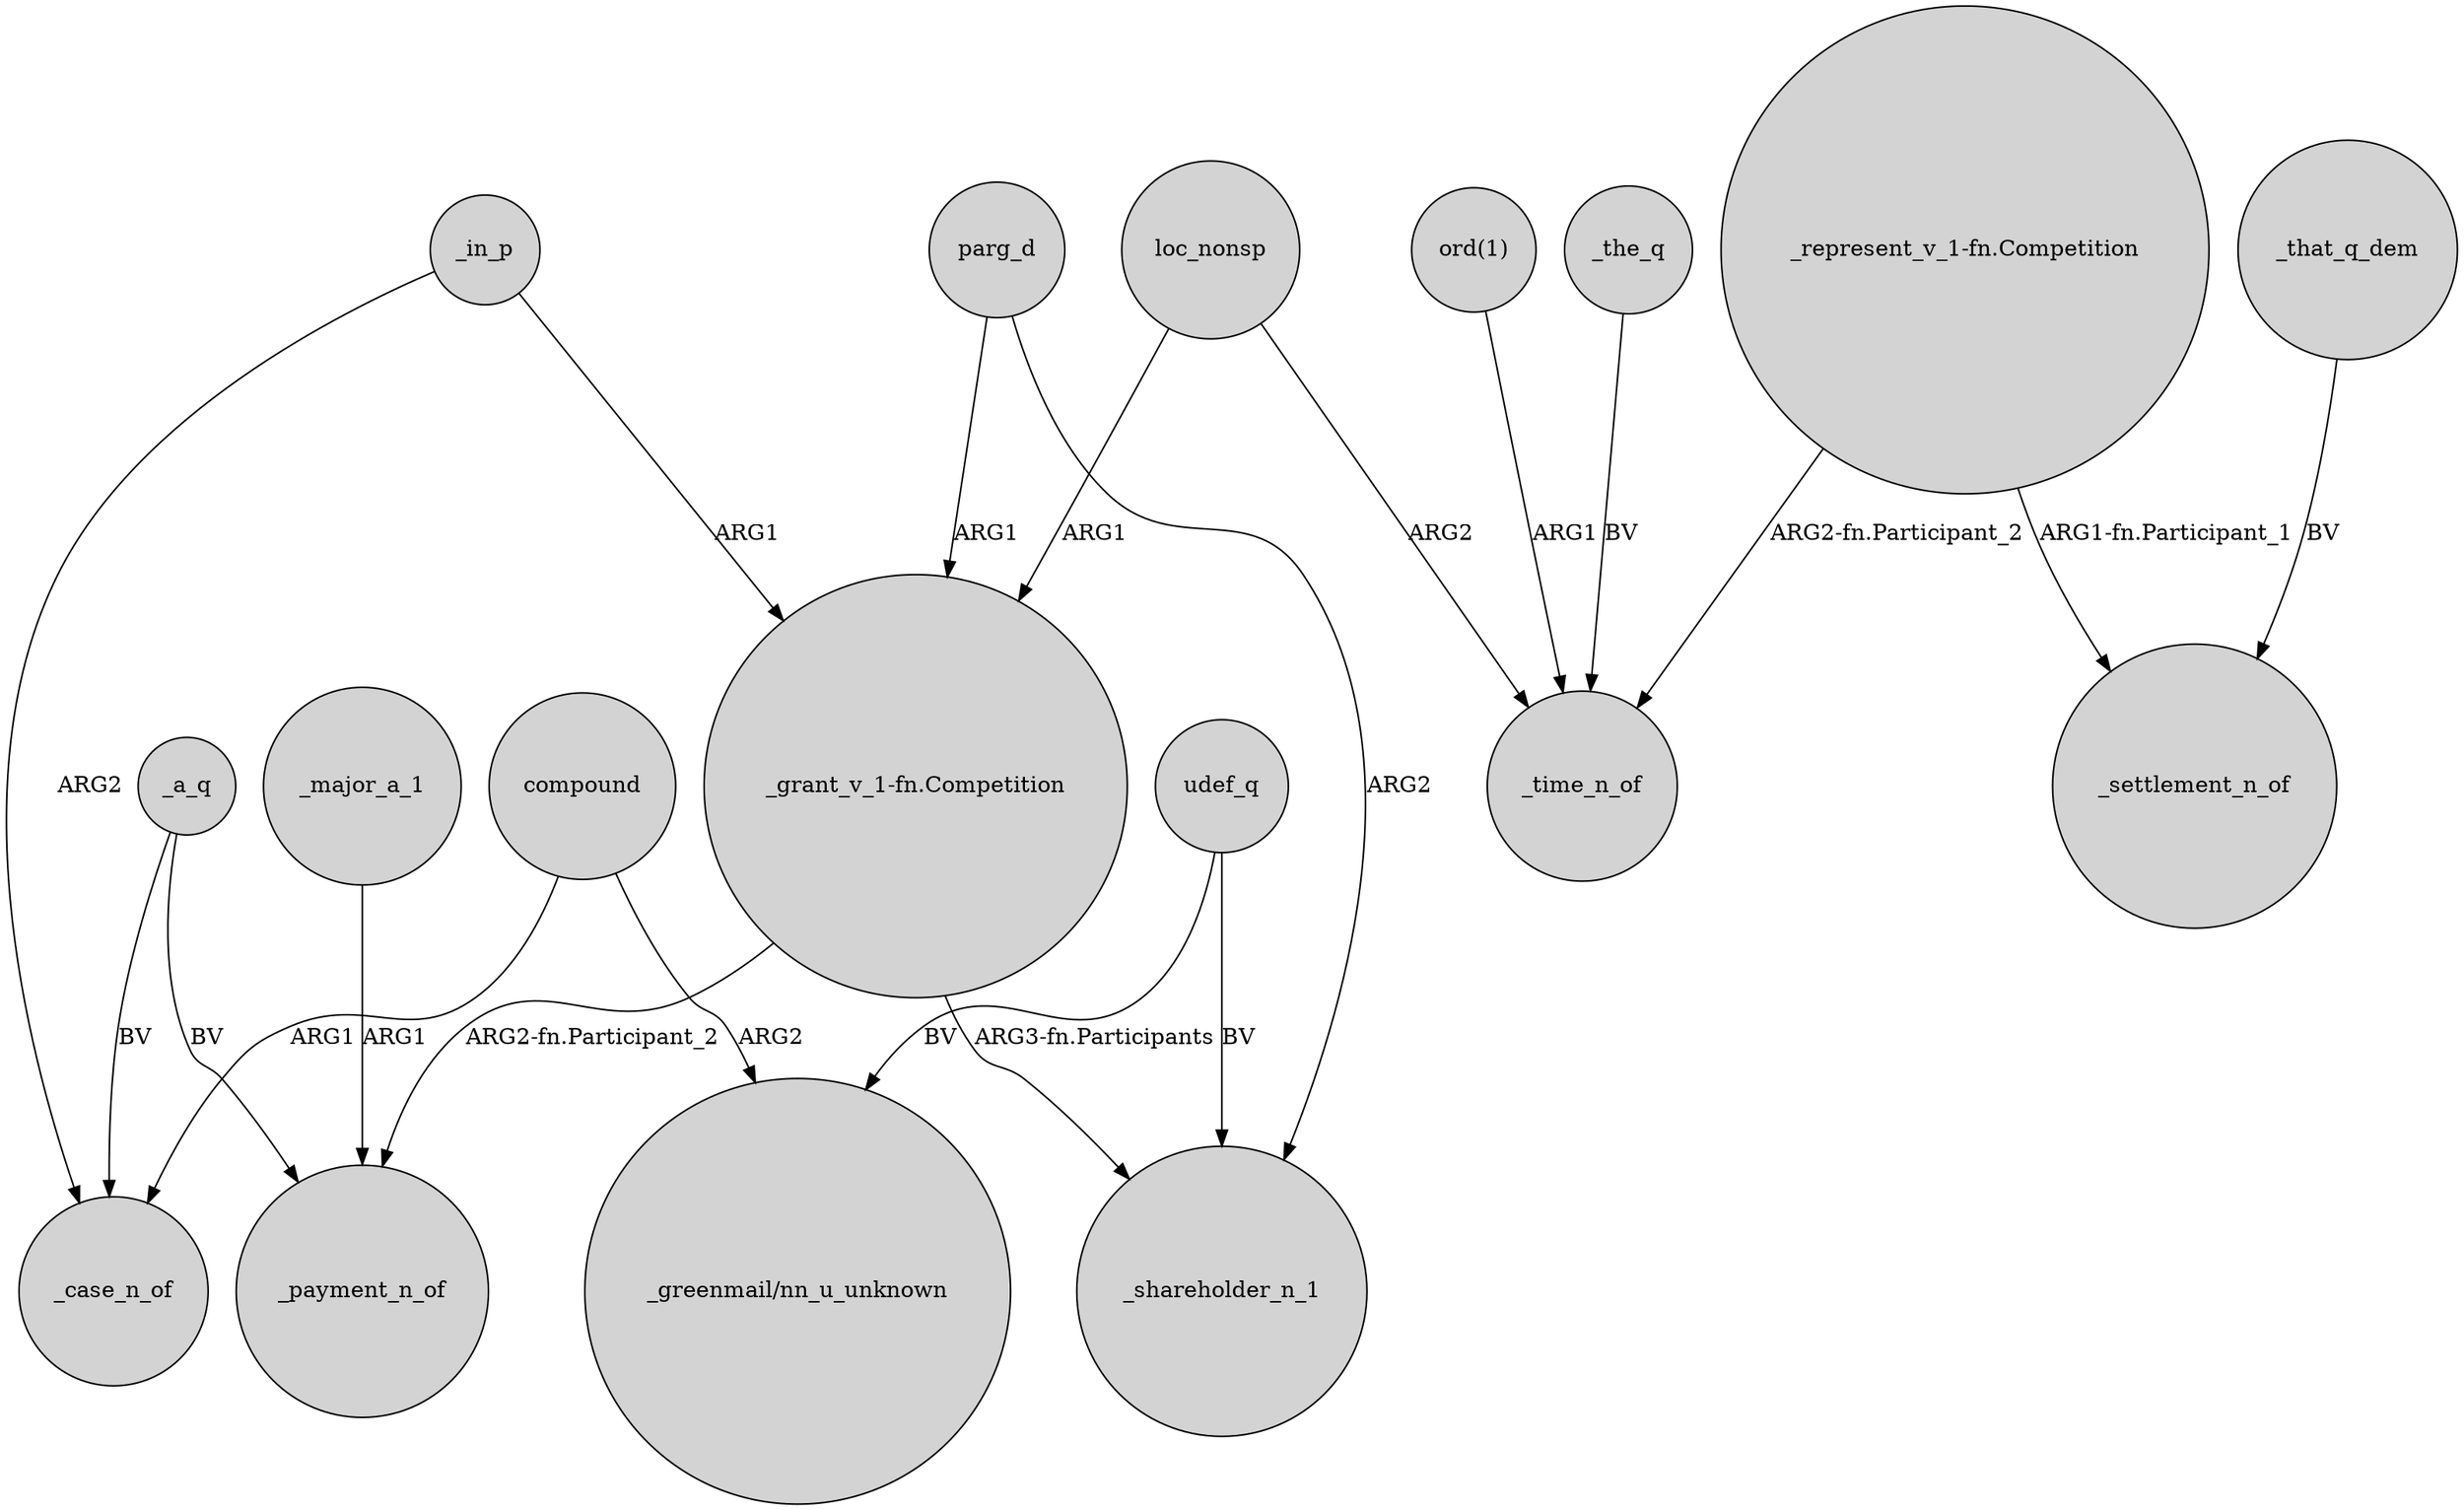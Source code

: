 digraph {
	node [shape=circle style=filled]
	_in_p -> "_grant_v_1-fn.Competition" [label=ARG1]
	_major_a_1 -> _payment_n_of [label=ARG1]
	loc_nonsp -> "_grant_v_1-fn.Competition" [label=ARG1]
	udef_q -> _shareholder_n_1 [label=BV]
	_a_q -> _payment_n_of [label=BV]
	_that_q_dem -> _settlement_n_of [label=BV]
	parg_d -> "_grant_v_1-fn.Competition" [label=ARG1]
	compound -> _case_n_of [label=ARG1]
	"ord(1)" -> _time_n_of [label=ARG1]
	_a_q -> _case_n_of [label=BV]
	"_grant_v_1-fn.Competition" -> _shareholder_n_1 [label="ARG3-fn.Participants"]
	"_represent_v_1-fn.Competition" -> _time_n_of [label="ARG2-fn.Participant_2"]
	compound -> "_greenmail/nn_u_unknown" [label=ARG2]
	_the_q -> _time_n_of [label=BV]
	"_grant_v_1-fn.Competition" -> _payment_n_of [label="ARG2-fn.Participant_2"]
	_in_p -> _case_n_of [label=ARG2]
	loc_nonsp -> _time_n_of [label=ARG2]
	udef_q -> "_greenmail/nn_u_unknown" [label=BV]
	parg_d -> _shareholder_n_1 [label=ARG2]
	"_represent_v_1-fn.Competition" -> _settlement_n_of [label="ARG1-fn.Participant_1"]
}
